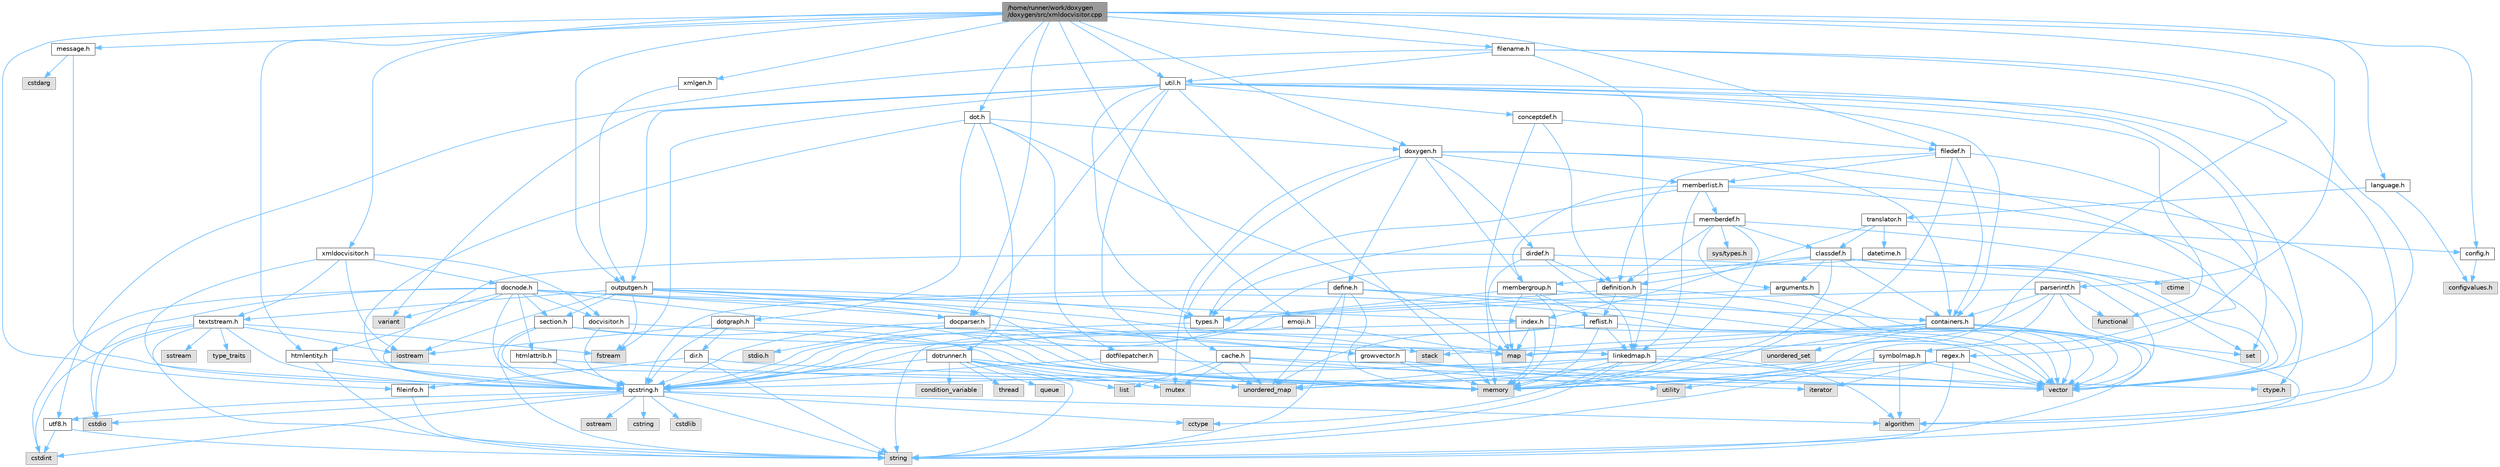digraph "/home/runner/work/doxygen/doxygen/src/xmldocvisitor.cpp"
{
 // INTERACTIVE_SVG=YES
 // LATEX_PDF_SIZE
  bgcolor="transparent";
  edge [fontname=Helvetica,fontsize=10,labelfontname=Helvetica,labelfontsize=10];
  node [fontname=Helvetica,fontsize=10,shape=box,height=0.2,width=0.4];
  Node1 [id="Node000001",label="/home/runner/work/doxygen\l/doxygen/src/xmldocvisitor.cpp",height=0.2,width=0.4,color="gray40", fillcolor="grey60", style="filled", fontcolor="black"];
  Node1 -> Node2 [id="edge1_Node000001_Node000002",color="steelblue1",style="solid"];
  Node2 [id="Node000002",label="xmldocvisitor.h",height=0.2,width=0.4,color="grey40", fillcolor="white", style="filled",URL="$df/d2b/xmldocvisitor_8h.html",tooltip=" "];
  Node2 -> Node3 [id="edge2_Node000002_Node000003",color="steelblue1",style="solid"];
  Node3 [id="Node000003",label="iostream",height=0.2,width=0.4,color="grey60", fillcolor="#E0E0E0", style="filled"];
  Node2 -> Node4 [id="edge3_Node000002_Node000004",color="steelblue1",style="solid"];
  Node4 [id="Node000004",label="qcstring.h",height=0.2,width=0.4,color="grey40", fillcolor="white", style="filled",URL="$d7/d5c/qcstring_8h.html",tooltip=" "];
  Node4 -> Node5 [id="edge4_Node000004_Node000005",color="steelblue1",style="solid"];
  Node5 [id="Node000005",label="string",height=0.2,width=0.4,color="grey60", fillcolor="#E0E0E0", style="filled"];
  Node4 -> Node6 [id="edge5_Node000004_Node000006",color="steelblue1",style="solid"];
  Node6 [id="Node000006",label="algorithm",height=0.2,width=0.4,color="grey60", fillcolor="#E0E0E0", style="filled"];
  Node4 -> Node7 [id="edge6_Node000004_Node000007",color="steelblue1",style="solid"];
  Node7 [id="Node000007",label="cctype",height=0.2,width=0.4,color="grey60", fillcolor="#E0E0E0", style="filled"];
  Node4 -> Node8 [id="edge7_Node000004_Node000008",color="steelblue1",style="solid"];
  Node8 [id="Node000008",label="cstring",height=0.2,width=0.4,color="grey60", fillcolor="#E0E0E0", style="filled"];
  Node4 -> Node9 [id="edge8_Node000004_Node000009",color="steelblue1",style="solid"];
  Node9 [id="Node000009",label="cstdio",height=0.2,width=0.4,color="grey60", fillcolor="#E0E0E0", style="filled"];
  Node4 -> Node10 [id="edge9_Node000004_Node000010",color="steelblue1",style="solid"];
  Node10 [id="Node000010",label="cstdlib",height=0.2,width=0.4,color="grey60", fillcolor="#E0E0E0", style="filled"];
  Node4 -> Node11 [id="edge10_Node000004_Node000011",color="steelblue1",style="solid"];
  Node11 [id="Node000011",label="cstdint",height=0.2,width=0.4,color="grey60", fillcolor="#E0E0E0", style="filled"];
  Node4 -> Node12 [id="edge11_Node000004_Node000012",color="steelblue1",style="solid"];
  Node12 [id="Node000012",label="ostream",height=0.2,width=0.4,color="grey60", fillcolor="#E0E0E0", style="filled"];
  Node4 -> Node13 [id="edge12_Node000004_Node000013",color="steelblue1",style="solid"];
  Node13 [id="Node000013",label="utf8.h",height=0.2,width=0.4,color="grey40", fillcolor="white", style="filled",URL="$db/d7c/utf8_8h.html",tooltip="Various UTF8 related helper functions."];
  Node13 -> Node11 [id="edge13_Node000013_Node000011",color="steelblue1",style="solid"];
  Node13 -> Node5 [id="edge14_Node000013_Node000005",color="steelblue1",style="solid"];
  Node2 -> Node14 [id="edge15_Node000002_Node000014",color="steelblue1",style="solid"];
  Node14 [id="Node000014",label="docvisitor.h",height=0.2,width=0.4,color="grey40", fillcolor="white", style="filled",URL="$d2/d3c/docvisitor_8h.html",tooltip=" "];
  Node14 -> Node15 [id="edge16_Node000014_Node000015",color="steelblue1",style="solid"];
  Node15 [id="Node000015",label="memory",height=0.2,width=0.4,color="grey60", fillcolor="#E0E0E0", style="filled"];
  Node14 -> Node4 [id="edge17_Node000014_Node000004",color="steelblue1",style="solid"];
  Node2 -> Node16 [id="edge18_Node000002_Node000016",color="steelblue1",style="solid"];
  Node16 [id="Node000016",label="docnode.h",height=0.2,width=0.4,color="grey40", fillcolor="white", style="filled",URL="$de/d2b/docnode_8h.html",tooltip=" "];
  Node16 -> Node9 [id="edge19_Node000016_Node000009",color="steelblue1",style="solid"];
  Node16 -> Node11 [id="edge20_Node000016_Node000011",color="steelblue1",style="solid"];
  Node16 -> Node17 [id="edge21_Node000016_Node000017",color="steelblue1",style="solid"];
  Node17 [id="Node000017",label="vector",height=0.2,width=0.4,color="grey60", fillcolor="#E0E0E0", style="filled"];
  Node16 -> Node15 [id="edge22_Node000016_Node000015",color="steelblue1",style="solid"];
  Node16 -> Node18 [id="edge23_Node000016_Node000018",color="steelblue1",style="solid"];
  Node18 [id="Node000018",label="variant",height=0.2,width=0.4,color="grey60", fillcolor="#E0E0E0", style="filled"];
  Node16 -> Node4 [id="edge24_Node000016_Node000004",color="steelblue1",style="solid"];
  Node16 -> Node14 [id="edge25_Node000016_Node000014",color="steelblue1",style="solid"];
  Node16 -> Node19 [id="edge26_Node000016_Node000019",color="steelblue1",style="solid"];
  Node19 [id="Node000019",label="docparser.h",height=0.2,width=0.4,color="grey40", fillcolor="white", style="filled",URL="$de/d9c/docparser_8h.html",tooltip=" "];
  Node19 -> Node20 [id="edge27_Node000019_Node000020",color="steelblue1",style="solid"];
  Node20 [id="Node000020",label="stdio.h",height=0.2,width=0.4,color="grey60", fillcolor="#E0E0E0", style="filled"];
  Node19 -> Node15 [id="edge28_Node000019_Node000015",color="steelblue1",style="solid"];
  Node19 -> Node4 [id="edge29_Node000019_Node000004",color="steelblue1",style="solid"];
  Node19 -> Node21 [id="edge30_Node000019_Node000021",color="steelblue1",style="solid"];
  Node21 [id="Node000021",label="growvector.h",height=0.2,width=0.4,color="grey40", fillcolor="white", style="filled",URL="$d7/d50/growvector_8h.html",tooltip=" "];
  Node21 -> Node17 [id="edge31_Node000021_Node000017",color="steelblue1",style="solid"];
  Node21 -> Node15 [id="edge32_Node000021_Node000015",color="steelblue1",style="solid"];
  Node21 -> Node22 [id="edge33_Node000021_Node000022",color="steelblue1",style="solid"];
  Node22 [id="Node000022",label="iterator",height=0.2,width=0.4,color="grey60", fillcolor="#E0E0E0", style="filled"];
  Node16 -> Node23 [id="edge34_Node000016_Node000023",color="steelblue1",style="solid"];
  Node23 [id="Node000023",label="htmlattrib.h",height=0.2,width=0.4,color="grey40", fillcolor="white", style="filled",URL="$d0/d73/htmlattrib_8h.html",tooltip=" "];
  Node23 -> Node17 [id="edge35_Node000023_Node000017",color="steelblue1",style="solid"];
  Node23 -> Node4 [id="edge36_Node000023_Node000004",color="steelblue1",style="solid"];
  Node16 -> Node24 [id="edge37_Node000016_Node000024",color="steelblue1",style="solid"];
  Node24 [id="Node000024",label="htmlentity.h",height=0.2,width=0.4,color="grey40", fillcolor="white", style="filled",URL="$db/dc6/htmlentity_8h.html",tooltip=" "];
  Node24 -> Node25 [id="edge38_Node000024_Node000025",color="steelblue1",style="solid"];
  Node25 [id="Node000025",label="unordered_map",height=0.2,width=0.4,color="grey60", fillcolor="#E0E0E0", style="filled"];
  Node24 -> Node5 [id="edge39_Node000024_Node000005",color="steelblue1",style="solid"];
  Node24 -> Node4 [id="edge40_Node000024_Node000004",color="steelblue1",style="solid"];
  Node16 -> Node21 [id="edge41_Node000016_Node000021",color="steelblue1",style="solid"];
  Node16 -> Node26 [id="edge42_Node000016_Node000026",color="steelblue1",style="solid"];
  Node26 [id="Node000026",label="section.h",height=0.2,width=0.4,color="grey40", fillcolor="white", style="filled",URL="$d1/d2a/section_8h.html",tooltip=" "];
  Node26 -> Node5 [id="edge43_Node000026_Node000005",color="steelblue1",style="solid"];
  Node26 -> Node25 [id="edge44_Node000026_Node000025",color="steelblue1",style="solid"];
  Node26 -> Node4 [id="edge45_Node000026_Node000004",color="steelblue1",style="solid"];
  Node26 -> Node27 [id="edge46_Node000026_Node000027",color="steelblue1",style="solid"];
  Node27 [id="Node000027",label="linkedmap.h",height=0.2,width=0.4,color="grey40", fillcolor="white", style="filled",URL="$da/de1/linkedmap_8h.html",tooltip=" "];
  Node27 -> Node25 [id="edge47_Node000027_Node000025",color="steelblue1",style="solid"];
  Node27 -> Node17 [id="edge48_Node000027_Node000017",color="steelblue1",style="solid"];
  Node27 -> Node15 [id="edge49_Node000027_Node000015",color="steelblue1",style="solid"];
  Node27 -> Node5 [id="edge50_Node000027_Node000005",color="steelblue1",style="solid"];
  Node27 -> Node6 [id="edge51_Node000027_Node000006",color="steelblue1",style="solid"];
  Node27 -> Node7 [id="edge52_Node000027_Node000007",color="steelblue1",style="solid"];
  Node27 -> Node4 [id="edge53_Node000027_Node000004",color="steelblue1",style="solid"];
  Node2 -> Node28 [id="edge54_Node000002_Node000028",color="steelblue1",style="solid"];
  Node28 [id="Node000028",label="textstream.h",height=0.2,width=0.4,color="grey40", fillcolor="white", style="filled",URL="$d4/d7d/textstream_8h.html",tooltip=" "];
  Node28 -> Node5 [id="edge55_Node000028_Node000005",color="steelblue1",style="solid"];
  Node28 -> Node3 [id="edge56_Node000028_Node000003",color="steelblue1",style="solid"];
  Node28 -> Node29 [id="edge57_Node000028_Node000029",color="steelblue1",style="solid"];
  Node29 [id="Node000029",label="sstream",height=0.2,width=0.4,color="grey60", fillcolor="#E0E0E0", style="filled"];
  Node28 -> Node11 [id="edge58_Node000028_Node000011",color="steelblue1",style="solid"];
  Node28 -> Node9 [id="edge59_Node000028_Node000009",color="steelblue1",style="solid"];
  Node28 -> Node30 [id="edge60_Node000028_Node000030",color="steelblue1",style="solid"];
  Node30 [id="Node000030",label="fstream",height=0.2,width=0.4,color="grey60", fillcolor="#E0E0E0", style="filled"];
  Node28 -> Node31 [id="edge61_Node000028_Node000031",color="steelblue1",style="solid"];
  Node31 [id="Node000031",label="type_traits",height=0.2,width=0.4,color="grey60", fillcolor="#E0E0E0", style="filled"];
  Node28 -> Node4 [id="edge62_Node000028_Node000004",color="steelblue1",style="solid"];
  Node1 -> Node19 [id="edge63_Node000001_Node000019",color="steelblue1",style="solid"];
  Node1 -> Node32 [id="edge64_Node000001_Node000032",color="steelblue1",style="solid"];
  Node32 [id="Node000032",label="language.h",height=0.2,width=0.4,color="grey40", fillcolor="white", style="filled",URL="$d8/dce/language_8h.html",tooltip=" "];
  Node32 -> Node33 [id="edge65_Node000032_Node000033",color="steelblue1",style="solid"];
  Node33 [id="Node000033",label="translator.h",height=0.2,width=0.4,color="grey40", fillcolor="white", style="filled",URL="$d9/df1/translator_8h.html",tooltip=" "];
  Node33 -> Node34 [id="edge66_Node000033_Node000034",color="steelblue1",style="solid"];
  Node34 [id="Node000034",label="classdef.h",height=0.2,width=0.4,color="grey40", fillcolor="white", style="filled",URL="$d1/da6/classdef_8h.html",tooltip=" "];
  Node34 -> Node15 [id="edge67_Node000034_Node000015",color="steelblue1",style="solid"];
  Node34 -> Node17 [id="edge68_Node000034_Node000017",color="steelblue1",style="solid"];
  Node34 -> Node35 [id="edge69_Node000034_Node000035",color="steelblue1",style="solid"];
  Node35 [id="Node000035",label="set",height=0.2,width=0.4,color="grey60", fillcolor="#E0E0E0", style="filled"];
  Node34 -> Node36 [id="edge70_Node000034_Node000036",color="steelblue1",style="solid"];
  Node36 [id="Node000036",label="containers.h",height=0.2,width=0.4,color="grey40", fillcolor="white", style="filled",URL="$d5/d75/containers_8h.html",tooltip=" "];
  Node36 -> Node17 [id="edge71_Node000036_Node000017",color="steelblue1",style="solid"];
  Node36 -> Node5 [id="edge72_Node000036_Node000005",color="steelblue1",style="solid"];
  Node36 -> Node35 [id="edge73_Node000036_Node000035",color="steelblue1",style="solid"];
  Node36 -> Node37 [id="edge74_Node000036_Node000037",color="steelblue1",style="solid"];
  Node37 [id="Node000037",label="map",height=0.2,width=0.4,color="grey60", fillcolor="#E0E0E0", style="filled"];
  Node36 -> Node38 [id="edge75_Node000036_Node000038",color="steelblue1",style="solid"];
  Node38 [id="Node000038",label="unordered_set",height=0.2,width=0.4,color="grey60", fillcolor="#E0E0E0", style="filled"];
  Node36 -> Node25 [id="edge76_Node000036_Node000025",color="steelblue1",style="solid"];
  Node36 -> Node39 [id="edge77_Node000036_Node000039",color="steelblue1",style="solid"];
  Node39 [id="Node000039",label="stack",height=0.2,width=0.4,color="grey60", fillcolor="#E0E0E0", style="filled"];
  Node34 -> Node40 [id="edge78_Node000034_Node000040",color="steelblue1",style="solid"];
  Node40 [id="Node000040",label="definition.h",height=0.2,width=0.4,color="grey40", fillcolor="white", style="filled",URL="$df/da1/definition_8h.html",tooltip=" "];
  Node40 -> Node17 [id="edge79_Node000040_Node000017",color="steelblue1",style="solid"];
  Node40 -> Node41 [id="edge80_Node000040_Node000041",color="steelblue1",style="solid"];
  Node41 [id="Node000041",label="types.h",height=0.2,width=0.4,color="grey40", fillcolor="white", style="filled",URL="$d9/d49/types_8h.html",tooltip="This file contains a number of basic enums and types."];
  Node41 -> Node4 [id="edge81_Node000041_Node000004",color="steelblue1",style="solid"];
  Node40 -> Node42 [id="edge82_Node000040_Node000042",color="steelblue1",style="solid"];
  Node42 [id="Node000042",label="reflist.h",height=0.2,width=0.4,color="grey40", fillcolor="white", style="filled",URL="$d1/d02/reflist_8h.html",tooltip=" "];
  Node42 -> Node17 [id="edge83_Node000042_Node000017",color="steelblue1",style="solid"];
  Node42 -> Node25 [id="edge84_Node000042_Node000025",color="steelblue1",style="solid"];
  Node42 -> Node15 [id="edge85_Node000042_Node000015",color="steelblue1",style="solid"];
  Node42 -> Node4 [id="edge86_Node000042_Node000004",color="steelblue1",style="solid"];
  Node42 -> Node27 [id="edge87_Node000042_Node000027",color="steelblue1",style="solid"];
  Node34 -> Node43 [id="edge88_Node000034_Node000043",color="steelblue1",style="solid"];
  Node43 [id="Node000043",label="arguments.h",height=0.2,width=0.4,color="grey40", fillcolor="white", style="filled",URL="$df/d9b/arguments_8h.html",tooltip=" "];
  Node43 -> Node17 [id="edge89_Node000043_Node000017",color="steelblue1",style="solid"];
  Node43 -> Node4 [id="edge90_Node000043_Node000004",color="steelblue1",style="solid"];
  Node34 -> Node44 [id="edge91_Node000034_Node000044",color="steelblue1",style="solid"];
  Node44 [id="Node000044",label="membergroup.h",height=0.2,width=0.4,color="grey40", fillcolor="white", style="filled",URL="$d9/d11/membergroup_8h.html",tooltip=" "];
  Node44 -> Node17 [id="edge92_Node000044_Node000017",color="steelblue1",style="solid"];
  Node44 -> Node37 [id="edge93_Node000044_Node000037",color="steelblue1",style="solid"];
  Node44 -> Node15 [id="edge94_Node000044_Node000015",color="steelblue1",style="solid"];
  Node44 -> Node41 [id="edge95_Node000044_Node000041",color="steelblue1",style="solid"];
  Node44 -> Node42 [id="edge96_Node000044_Node000042",color="steelblue1",style="solid"];
  Node33 -> Node45 [id="edge97_Node000033_Node000045",color="steelblue1",style="solid"];
  Node45 [id="Node000045",label="config.h",height=0.2,width=0.4,color="grey40", fillcolor="white", style="filled",URL="$db/d16/config_8h.html",tooltip=" "];
  Node45 -> Node46 [id="edge98_Node000045_Node000046",color="steelblue1",style="solid"];
  Node46 [id="Node000046",label="configvalues.h",height=0.2,width=0.4,color="grey60", fillcolor="#E0E0E0", style="filled"];
  Node33 -> Node47 [id="edge99_Node000033_Node000047",color="steelblue1",style="solid"];
  Node47 [id="Node000047",label="datetime.h",height=0.2,width=0.4,color="grey40", fillcolor="white", style="filled",URL="$de/d1b/datetime_8h.html",tooltip=" "];
  Node47 -> Node48 [id="edge100_Node000047_Node000048",color="steelblue1",style="solid"];
  Node48 [id="Node000048",label="ctime",height=0.2,width=0.4,color="grey60", fillcolor="#E0E0E0", style="filled"];
  Node47 -> Node4 [id="edge101_Node000047_Node000004",color="steelblue1",style="solid"];
  Node33 -> Node49 [id="edge102_Node000033_Node000049",color="steelblue1",style="solid"];
  Node49 [id="Node000049",label="index.h",height=0.2,width=0.4,color="grey40", fillcolor="white", style="filled",URL="$d1/db5/index_8h.html",tooltip=" "];
  Node49 -> Node15 [id="edge103_Node000049_Node000015",color="steelblue1",style="solid"];
  Node49 -> Node17 [id="edge104_Node000049_Node000017",color="steelblue1",style="solid"];
  Node49 -> Node37 [id="edge105_Node000049_Node000037",color="steelblue1",style="solid"];
  Node49 -> Node4 [id="edge106_Node000049_Node000004",color="steelblue1",style="solid"];
  Node32 -> Node46 [id="edge107_Node000032_Node000046",color="steelblue1",style="solid"];
  Node1 -> Node50 [id="edge108_Node000001_Node000050",color="steelblue1",style="solid"];
  Node50 [id="Node000050",label="doxygen.h",height=0.2,width=0.4,color="grey40", fillcolor="white", style="filled",URL="$d1/da1/doxygen_8h.html",tooltip=" "];
  Node50 -> Node51 [id="edge109_Node000050_Node000051",color="steelblue1",style="solid"];
  Node51 [id="Node000051",label="mutex",height=0.2,width=0.4,color="grey60", fillcolor="#E0E0E0", style="filled"];
  Node50 -> Node36 [id="edge110_Node000050_Node000036",color="steelblue1",style="solid"];
  Node50 -> Node44 [id="edge111_Node000050_Node000044",color="steelblue1",style="solid"];
  Node50 -> Node52 [id="edge112_Node000050_Node000052",color="steelblue1",style="solid"];
  Node52 [id="Node000052",label="dirdef.h",height=0.2,width=0.4,color="grey40", fillcolor="white", style="filled",URL="$d6/d15/dirdef_8h.html",tooltip=" "];
  Node52 -> Node17 [id="edge113_Node000052_Node000017",color="steelblue1",style="solid"];
  Node52 -> Node37 [id="edge114_Node000052_Node000037",color="steelblue1",style="solid"];
  Node52 -> Node4 [id="edge115_Node000052_Node000004",color="steelblue1",style="solid"];
  Node52 -> Node27 [id="edge116_Node000052_Node000027",color="steelblue1",style="solid"];
  Node52 -> Node40 [id="edge117_Node000052_Node000040",color="steelblue1",style="solid"];
  Node50 -> Node53 [id="edge118_Node000050_Node000053",color="steelblue1",style="solid"];
  Node53 [id="Node000053",label="memberlist.h",height=0.2,width=0.4,color="grey40", fillcolor="white", style="filled",URL="$dd/d78/memberlist_8h.html",tooltip=" "];
  Node53 -> Node17 [id="edge119_Node000053_Node000017",color="steelblue1",style="solid"];
  Node53 -> Node6 [id="edge120_Node000053_Node000006",color="steelblue1",style="solid"];
  Node53 -> Node54 [id="edge121_Node000053_Node000054",color="steelblue1",style="solid"];
  Node54 [id="Node000054",label="memberdef.h",height=0.2,width=0.4,color="grey40", fillcolor="white", style="filled",URL="$d4/d46/memberdef_8h.html",tooltip=" "];
  Node54 -> Node17 [id="edge122_Node000054_Node000017",color="steelblue1",style="solid"];
  Node54 -> Node15 [id="edge123_Node000054_Node000015",color="steelblue1",style="solid"];
  Node54 -> Node55 [id="edge124_Node000054_Node000055",color="steelblue1",style="solid"];
  Node55 [id="Node000055",label="sys/types.h",height=0.2,width=0.4,color="grey60", fillcolor="#E0E0E0", style="filled"];
  Node54 -> Node41 [id="edge125_Node000054_Node000041",color="steelblue1",style="solid"];
  Node54 -> Node40 [id="edge126_Node000054_Node000040",color="steelblue1",style="solid"];
  Node54 -> Node43 [id="edge127_Node000054_Node000043",color="steelblue1",style="solid"];
  Node54 -> Node34 [id="edge128_Node000054_Node000034",color="steelblue1",style="solid"];
  Node53 -> Node27 [id="edge129_Node000053_Node000027",color="steelblue1",style="solid"];
  Node53 -> Node41 [id="edge130_Node000053_Node000041",color="steelblue1",style="solid"];
  Node53 -> Node44 [id="edge131_Node000053_Node000044",color="steelblue1",style="solid"];
  Node50 -> Node56 [id="edge132_Node000050_Node000056",color="steelblue1",style="solid"];
  Node56 [id="Node000056",label="define.h",height=0.2,width=0.4,color="grey40", fillcolor="white", style="filled",URL="$df/d67/define_8h.html",tooltip=" "];
  Node56 -> Node17 [id="edge133_Node000056_Node000017",color="steelblue1",style="solid"];
  Node56 -> Node15 [id="edge134_Node000056_Node000015",color="steelblue1",style="solid"];
  Node56 -> Node5 [id="edge135_Node000056_Node000005",color="steelblue1",style="solid"];
  Node56 -> Node25 [id="edge136_Node000056_Node000025",color="steelblue1",style="solid"];
  Node56 -> Node4 [id="edge137_Node000056_Node000004",color="steelblue1",style="solid"];
  Node56 -> Node36 [id="edge138_Node000056_Node000036",color="steelblue1",style="solid"];
  Node50 -> Node57 [id="edge139_Node000050_Node000057",color="steelblue1",style="solid"];
  Node57 [id="Node000057",label="cache.h",height=0.2,width=0.4,color="grey40", fillcolor="white", style="filled",URL="$d3/d26/cache_8h.html",tooltip=" "];
  Node57 -> Node58 [id="edge140_Node000057_Node000058",color="steelblue1",style="solid"];
  Node58 [id="Node000058",label="list",height=0.2,width=0.4,color="grey60", fillcolor="#E0E0E0", style="filled"];
  Node57 -> Node25 [id="edge141_Node000057_Node000025",color="steelblue1",style="solid"];
  Node57 -> Node51 [id="edge142_Node000057_Node000051",color="steelblue1",style="solid"];
  Node57 -> Node59 [id="edge143_Node000057_Node000059",color="steelblue1",style="solid"];
  Node59 [id="Node000059",label="utility",height=0.2,width=0.4,color="grey60", fillcolor="#E0E0E0", style="filled"];
  Node57 -> Node60 [id="edge144_Node000057_Node000060",color="steelblue1",style="solid"];
  Node60 [id="Node000060",label="ctype.h",height=0.2,width=0.4,color="grey60", fillcolor="#E0E0E0", style="filled"];
  Node50 -> Node61 [id="edge145_Node000050_Node000061",color="steelblue1",style="solid"];
  Node61 [id="Node000061",label="symbolmap.h",height=0.2,width=0.4,color="grey40", fillcolor="white", style="filled",URL="$d7/ddd/symbolmap_8h.html",tooltip=" "];
  Node61 -> Node6 [id="edge146_Node000061_Node000006",color="steelblue1",style="solid"];
  Node61 -> Node25 [id="edge147_Node000061_Node000025",color="steelblue1",style="solid"];
  Node61 -> Node17 [id="edge148_Node000061_Node000017",color="steelblue1",style="solid"];
  Node61 -> Node5 [id="edge149_Node000061_Node000005",color="steelblue1",style="solid"];
  Node61 -> Node59 [id="edge150_Node000061_Node000059",color="steelblue1",style="solid"];
  Node1 -> Node62 [id="edge151_Node000001_Node000062",color="steelblue1",style="solid"];
  Node62 [id="Node000062",label="outputgen.h",height=0.2,width=0.4,color="grey40", fillcolor="white", style="filled",URL="$df/d06/outputgen_8h.html",tooltip=" "];
  Node62 -> Node15 [id="edge152_Node000062_Node000015",color="steelblue1",style="solid"];
  Node62 -> Node39 [id="edge153_Node000062_Node000039",color="steelblue1",style="solid"];
  Node62 -> Node3 [id="edge154_Node000062_Node000003",color="steelblue1",style="solid"];
  Node62 -> Node30 [id="edge155_Node000062_Node000030",color="steelblue1",style="solid"];
  Node62 -> Node41 [id="edge156_Node000062_Node000041",color="steelblue1",style="solid"];
  Node62 -> Node49 [id="edge157_Node000062_Node000049",color="steelblue1",style="solid"];
  Node62 -> Node26 [id="edge158_Node000062_Node000026",color="steelblue1",style="solid"];
  Node62 -> Node28 [id="edge159_Node000062_Node000028",color="steelblue1",style="solid"];
  Node62 -> Node19 [id="edge160_Node000062_Node000019",color="steelblue1",style="solid"];
  Node1 -> Node63 [id="edge161_Node000001_Node000063",color="steelblue1",style="solid"];
  Node63 [id="Node000063",label="xmlgen.h",height=0.2,width=0.4,color="grey40", fillcolor="white", style="filled",URL="$d9/d67/xmlgen_8h.html",tooltip=" "];
  Node63 -> Node62 [id="edge162_Node000063_Node000062",color="steelblue1",style="solid"];
  Node1 -> Node64 [id="edge163_Node000001_Node000064",color="steelblue1",style="solid"];
  Node64 [id="Node000064",label="dot.h",height=0.2,width=0.4,color="grey40", fillcolor="white", style="filled",URL="$d6/d4a/dot_8h.html",tooltip=" "];
  Node64 -> Node37 [id="edge164_Node000064_Node000037",color="steelblue1",style="solid"];
  Node64 -> Node4 [id="edge165_Node000064_Node000004",color="steelblue1",style="solid"];
  Node64 -> Node65 [id="edge166_Node000064_Node000065",color="steelblue1",style="solid"];
  Node65 [id="Node000065",label="dotgraph.h",height=0.2,width=0.4,color="grey40", fillcolor="white", style="filled",URL="$d0/daa/dotgraph_8h.html",tooltip=" "];
  Node65 -> Node3 [id="edge167_Node000065_Node000003",color="steelblue1",style="solid"];
  Node65 -> Node37 [id="edge168_Node000065_Node000037",color="steelblue1",style="solid"];
  Node65 -> Node4 [id="edge169_Node000065_Node000004",color="steelblue1",style="solid"];
  Node65 -> Node66 [id="edge170_Node000065_Node000066",color="steelblue1",style="solid"];
  Node66 [id="Node000066",label="dir.h",height=0.2,width=0.4,color="grey40", fillcolor="white", style="filled",URL="$df/d9c/dir_8h.html",tooltip=" "];
  Node66 -> Node5 [id="edge171_Node000066_Node000005",color="steelblue1",style="solid"];
  Node66 -> Node15 [id="edge172_Node000066_Node000015",color="steelblue1",style="solid"];
  Node66 -> Node67 [id="edge173_Node000066_Node000067",color="steelblue1",style="solid"];
  Node67 [id="Node000067",label="fileinfo.h",height=0.2,width=0.4,color="grey40", fillcolor="white", style="filled",URL="$df/d45/fileinfo_8h.html",tooltip=" "];
  Node67 -> Node5 [id="edge174_Node000067_Node000005",color="steelblue1",style="solid"];
  Node64 -> Node68 [id="edge175_Node000064_Node000068",color="steelblue1",style="solid"];
  Node68 [id="Node000068",label="dotfilepatcher.h",height=0.2,width=0.4,color="grey40", fillcolor="white", style="filled",URL="$d3/d38/dotfilepatcher_8h.html",tooltip=" "];
  Node68 -> Node17 [id="edge176_Node000068_Node000017",color="steelblue1",style="solid"];
  Node68 -> Node4 [id="edge177_Node000068_Node000004",color="steelblue1",style="solid"];
  Node64 -> Node69 [id="edge178_Node000064_Node000069",color="steelblue1",style="solid"];
  Node69 [id="Node000069",label="dotrunner.h",height=0.2,width=0.4,color="grey40", fillcolor="white", style="filled",URL="$d2/dd1/dotrunner_8h.html",tooltip=" "];
  Node69 -> Node5 [id="edge179_Node000069_Node000005",color="steelblue1",style="solid"];
  Node69 -> Node70 [id="edge180_Node000069_Node000070",color="steelblue1",style="solid"];
  Node70 [id="Node000070",label="thread",height=0.2,width=0.4,color="grey60", fillcolor="#E0E0E0", style="filled"];
  Node69 -> Node58 [id="edge181_Node000069_Node000058",color="steelblue1",style="solid"];
  Node69 -> Node71 [id="edge182_Node000069_Node000071",color="steelblue1",style="solid"];
  Node71 [id="Node000071",label="queue",height=0.2,width=0.4,color="grey60", fillcolor="#E0E0E0", style="filled"];
  Node69 -> Node51 [id="edge183_Node000069_Node000051",color="steelblue1",style="solid"];
  Node69 -> Node72 [id="edge184_Node000069_Node000072",color="steelblue1",style="solid"];
  Node72 [id="Node000072",label="condition_variable",height=0.2,width=0.4,color="grey60", fillcolor="#E0E0E0", style="filled"];
  Node69 -> Node15 [id="edge185_Node000069_Node000015",color="steelblue1",style="solid"];
  Node69 -> Node4 [id="edge186_Node000069_Node000004",color="steelblue1",style="solid"];
  Node64 -> Node50 [id="edge187_Node000064_Node000050",color="steelblue1",style="solid"];
  Node1 -> Node73 [id="edge188_Node000001_Node000073",color="steelblue1",style="solid"];
  Node73 [id="Node000073",label="message.h",height=0.2,width=0.4,color="grey40", fillcolor="white", style="filled",URL="$d2/d0d/message_8h.html",tooltip=" "];
  Node73 -> Node74 [id="edge189_Node000073_Node000074",color="steelblue1",style="solid"];
  Node74 [id="Node000074",label="cstdarg",height=0.2,width=0.4,color="grey60", fillcolor="#E0E0E0", style="filled"];
  Node73 -> Node4 [id="edge190_Node000073_Node000004",color="steelblue1",style="solid"];
  Node1 -> Node75 [id="edge191_Node000001_Node000075",color="steelblue1",style="solid"];
  Node75 [id="Node000075",label="util.h",height=0.2,width=0.4,color="grey40", fillcolor="white", style="filled",URL="$d8/d3c/util_8h.html",tooltip="A bunch of utility functions."];
  Node75 -> Node15 [id="edge192_Node000075_Node000015",color="steelblue1",style="solid"];
  Node75 -> Node25 [id="edge193_Node000075_Node000025",color="steelblue1",style="solid"];
  Node75 -> Node6 [id="edge194_Node000075_Node000006",color="steelblue1",style="solid"];
  Node75 -> Node76 [id="edge195_Node000075_Node000076",color="steelblue1",style="solid"];
  Node76 [id="Node000076",label="functional",height=0.2,width=0.4,color="grey60", fillcolor="#E0E0E0", style="filled"];
  Node75 -> Node30 [id="edge196_Node000075_Node000030",color="steelblue1",style="solid"];
  Node75 -> Node18 [id="edge197_Node000075_Node000018",color="steelblue1",style="solid"];
  Node75 -> Node60 [id="edge198_Node000075_Node000060",color="steelblue1",style="solid"];
  Node75 -> Node41 [id="edge199_Node000075_Node000041",color="steelblue1",style="solid"];
  Node75 -> Node19 [id="edge200_Node000075_Node000019",color="steelblue1",style="solid"];
  Node75 -> Node36 [id="edge201_Node000075_Node000036",color="steelblue1",style="solid"];
  Node75 -> Node62 [id="edge202_Node000075_Node000062",color="steelblue1",style="solid"];
  Node75 -> Node77 [id="edge203_Node000075_Node000077",color="steelblue1",style="solid"];
  Node77 [id="Node000077",label="regex.h",height=0.2,width=0.4,color="grey40", fillcolor="white", style="filled",URL="$d1/d21/regex_8h.html",tooltip=" "];
  Node77 -> Node15 [id="edge204_Node000077_Node000015",color="steelblue1",style="solid"];
  Node77 -> Node5 [id="edge205_Node000077_Node000005",color="steelblue1",style="solid"];
  Node77 -> Node17 [id="edge206_Node000077_Node000017",color="steelblue1",style="solid"];
  Node77 -> Node22 [id="edge207_Node000077_Node000022",color="steelblue1",style="solid"];
  Node75 -> Node78 [id="edge208_Node000075_Node000078",color="steelblue1",style="solid"];
  Node78 [id="Node000078",label="conceptdef.h",height=0.2,width=0.4,color="grey40", fillcolor="white", style="filled",URL="$da/df1/conceptdef_8h.html",tooltip=" "];
  Node78 -> Node15 [id="edge209_Node000078_Node000015",color="steelblue1",style="solid"];
  Node78 -> Node40 [id="edge210_Node000078_Node000040",color="steelblue1",style="solid"];
  Node78 -> Node79 [id="edge211_Node000078_Node000079",color="steelblue1",style="solid"];
  Node79 [id="Node000079",label="filedef.h",height=0.2,width=0.4,color="grey40", fillcolor="white", style="filled",URL="$d4/d3a/filedef_8h.html",tooltip=" "];
  Node79 -> Node15 [id="edge212_Node000079_Node000015",color="steelblue1",style="solid"];
  Node79 -> Node35 [id="edge213_Node000079_Node000035",color="steelblue1",style="solid"];
  Node79 -> Node40 [id="edge214_Node000079_Node000040",color="steelblue1",style="solid"];
  Node79 -> Node53 [id="edge215_Node000079_Node000053",color="steelblue1",style="solid"];
  Node79 -> Node36 [id="edge216_Node000079_Node000036",color="steelblue1",style="solid"];
  Node1 -> Node80 [id="edge217_Node000001_Node000080",color="steelblue1",style="solid"];
  Node80 [id="Node000080",label="parserintf.h",height=0.2,width=0.4,color="grey40", fillcolor="white", style="filled",URL="$da/d55/parserintf_8h.html",tooltip=" "];
  Node80 -> Node76 [id="edge218_Node000080_Node000076",color="steelblue1",style="solid"];
  Node80 -> Node15 [id="edge219_Node000080_Node000015",color="steelblue1",style="solid"];
  Node80 -> Node37 [id="edge220_Node000080_Node000037",color="steelblue1",style="solid"];
  Node80 -> Node5 [id="edge221_Node000080_Node000005",color="steelblue1",style="solid"];
  Node80 -> Node41 [id="edge222_Node000080_Node000041",color="steelblue1",style="solid"];
  Node80 -> Node36 [id="edge223_Node000080_Node000036",color="steelblue1",style="solid"];
  Node1 -> Node81 [id="edge224_Node000001_Node000081",color="steelblue1",style="solid"];
  Node81 [id="Node000081",label="filename.h",height=0.2,width=0.4,color="grey40", fillcolor="white", style="filled",URL="$dc/dd6/filename_8h.html",tooltip=" "];
  Node81 -> Node15 [id="edge225_Node000081_Node000015",color="steelblue1",style="solid"];
  Node81 -> Node17 [id="edge226_Node000081_Node000017",color="steelblue1",style="solid"];
  Node81 -> Node27 [id="edge227_Node000081_Node000027",color="steelblue1",style="solid"];
  Node81 -> Node13 [id="edge228_Node000081_Node000013",color="steelblue1",style="solid"];
  Node81 -> Node75 [id="edge229_Node000081_Node000075",color="steelblue1",style="solid"];
  Node1 -> Node45 [id="edge230_Node000001_Node000045",color="steelblue1",style="solid"];
  Node1 -> Node24 [id="edge231_Node000001_Node000024",color="steelblue1",style="solid"];
  Node1 -> Node82 [id="edge232_Node000001_Node000082",color="steelblue1",style="solid"];
  Node82 [id="Node000082",label="emoji.h",height=0.2,width=0.4,color="grey40", fillcolor="white", style="filled",URL="$d6/dd3/emoji_8h.html",tooltip=" "];
  Node82 -> Node37 [id="edge233_Node000082_Node000037",color="steelblue1",style="solid"];
  Node82 -> Node5 [id="edge234_Node000082_Node000005",color="steelblue1",style="solid"];
  Node1 -> Node79 [id="edge235_Node000001_Node000079",color="steelblue1",style="solid"];
  Node1 -> Node67 [id="edge236_Node000001_Node000067",color="steelblue1",style="solid"];
}
